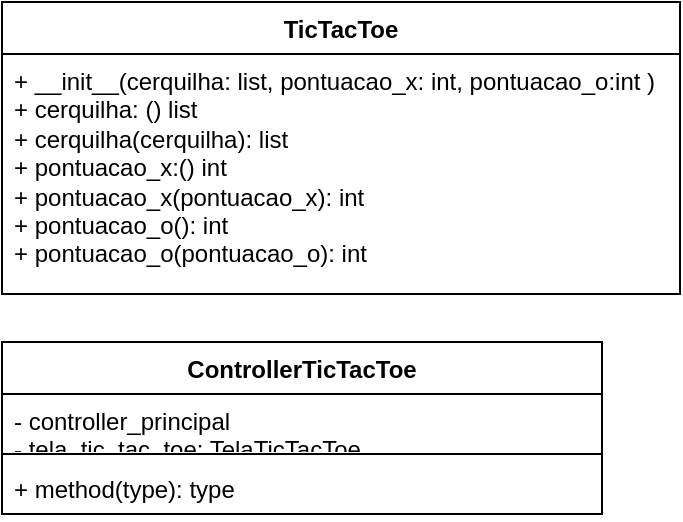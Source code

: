 <mxfile version="21.2.2" type="device">
  <diagram name="Página-1" id="ilOm4YAjoJ5LVX_cUKq9">
    <mxGraphModel dx="880" dy="467" grid="1" gridSize="10" guides="1" tooltips="1" connect="1" arrows="1" fold="1" page="1" pageScale="1" pageWidth="827" pageHeight="1169" math="0" shadow="0">
      <root>
        <mxCell id="0" />
        <mxCell id="1" parent="0" />
        <mxCell id="cegc9hlBqk29iwjMtypI-1" value="TicTacToe" style="swimlane;fontStyle=1;align=center;verticalAlign=top;childLayout=stackLayout;horizontal=1;startSize=26;horizontalStack=0;resizeParent=1;resizeParentMax=0;resizeLast=0;collapsible=1;marginBottom=0;whiteSpace=wrap;html=1;" parent="1" vertex="1">
          <mxGeometry x="240" y="40" width="339" height="146" as="geometry" />
        </mxCell>
        <mxCell id="cegc9hlBqk29iwjMtypI-4" value="+ __init__(cerquilha: list, pontuacao_x: int, pontuacao_o:int )&lt;br&gt;+ cerquilha: () list&lt;br&gt;+ cerquilha(cerquilha): list&lt;br&gt;+ pontuacao_x:() int&lt;br&gt;+ pontuacao_x(pontuacao_x): int&lt;br&gt;+ pontuacao_o(): int&lt;br&gt;+ pontuacao_o(pontuacao_o): int" style="text;strokeColor=none;fillColor=none;align=left;verticalAlign=top;spacingLeft=4;spacingRight=4;overflow=hidden;rotatable=0;points=[[0,0.5],[1,0.5]];portConstraint=eastwest;whiteSpace=wrap;html=1;" parent="cegc9hlBqk29iwjMtypI-1" vertex="1">
          <mxGeometry y="26" width="339" height="120" as="geometry" />
        </mxCell>
        <mxCell id="_idYy4MtMYaj6DMfLPL0-1" value="ControllerTicTacToe" style="swimlane;fontStyle=1;align=center;verticalAlign=top;childLayout=stackLayout;horizontal=1;startSize=26;horizontalStack=0;resizeParent=1;resizeParentMax=0;resizeLast=0;collapsible=1;marginBottom=0;whiteSpace=wrap;html=1;" vertex="1" parent="1">
          <mxGeometry x="240" y="210" width="300" height="86" as="geometry" />
        </mxCell>
        <mxCell id="_idYy4MtMYaj6DMfLPL0-2" value="- controller_principal&lt;br&gt;- tela_tic_tac_toe: TelaTicTacToe" style="text;strokeColor=none;fillColor=none;align=left;verticalAlign=top;spacingLeft=4;spacingRight=4;overflow=hidden;rotatable=0;points=[[0,0.5],[1,0.5]];portConstraint=eastwest;whiteSpace=wrap;html=1;" vertex="1" parent="_idYy4MtMYaj6DMfLPL0-1">
          <mxGeometry y="26" width="300" height="26" as="geometry" />
        </mxCell>
        <mxCell id="_idYy4MtMYaj6DMfLPL0-3" value="" style="line;strokeWidth=1;fillColor=none;align=left;verticalAlign=middle;spacingTop=-1;spacingLeft=3;spacingRight=3;rotatable=0;labelPosition=right;points=[];portConstraint=eastwest;strokeColor=inherit;" vertex="1" parent="_idYy4MtMYaj6DMfLPL0-1">
          <mxGeometry y="52" width="300" height="8" as="geometry" />
        </mxCell>
        <mxCell id="_idYy4MtMYaj6DMfLPL0-4" value="+ method(type): type" style="text;strokeColor=none;fillColor=none;align=left;verticalAlign=top;spacingLeft=4;spacingRight=4;overflow=hidden;rotatable=0;points=[[0,0.5],[1,0.5]];portConstraint=eastwest;whiteSpace=wrap;html=1;" vertex="1" parent="_idYy4MtMYaj6DMfLPL0-1">
          <mxGeometry y="60" width="300" height="26" as="geometry" />
        </mxCell>
      </root>
    </mxGraphModel>
  </diagram>
</mxfile>
